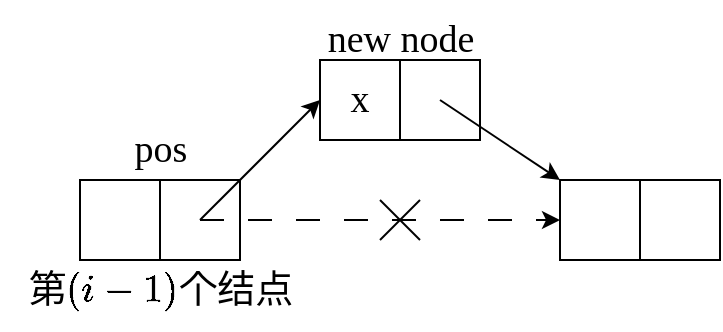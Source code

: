 <mxfile>
    <diagram id="5y83DS0szY8npJdOLln3" name="第 1 页">
        <mxGraphModel dx="661" dy="370" grid="1" gridSize="10" guides="1" tooltips="1" connect="1" arrows="1" fold="1" page="1" pageScale="1" pageWidth="827" pageHeight="1169" math="1" shadow="0">
            <root>
                <mxCell id="0"/>
                <mxCell id="1" parent="0"/>
                <mxCell id="2" value="" style="rounded=0;whiteSpace=wrap;html=1;fontFamily=Times New Roman;fontSize=19;" parent="1" vertex="1">
                    <mxGeometry x="160" y="160" width="40" height="40" as="geometry"/>
                </mxCell>
                <mxCell id="3" value="" style="rounded=0;whiteSpace=wrap;html=1;fontFamily=Times New Roman;fontSize=19;" parent="1" vertex="1">
                    <mxGeometry x="200" y="160" width="40" height="40" as="geometry"/>
                </mxCell>
                <mxCell id="4" value="" style="rounded=0;whiteSpace=wrap;html=1;fontFamily=Times New Roman;fontSize=19;" parent="1" vertex="1">
                    <mxGeometry x="400" y="160" width="40" height="40" as="geometry"/>
                </mxCell>
                <mxCell id="5" value="" style="rounded=0;whiteSpace=wrap;html=1;fontFamily=Times New Roman;fontSize=19;" parent="1" vertex="1">
                    <mxGeometry x="440" y="160" width="40" height="40" as="geometry"/>
                </mxCell>
                <mxCell id="6" value="&lt;font style=&quot;font-size: 19px;&quot;&gt;x&lt;/font&gt;" style="rounded=0;whiteSpace=wrap;html=1;fontFamily=Times New Roman;fontSize=19;" parent="1" vertex="1">
                    <mxGeometry x="280" y="100" width="40" height="40" as="geometry"/>
                </mxCell>
                <mxCell id="7" value="" style="rounded=0;whiteSpace=wrap;html=1;fontFamily=Times New Roman;fontSize=19;" parent="1" vertex="1">
                    <mxGeometry x="320" y="100" width="40" height="40" as="geometry"/>
                </mxCell>
                <mxCell id="11" value="" style="group;fontFamily=Times New Roman;fontSize=19;" parent="1" vertex="1" connectable="0">
                    <mxGeometry x="310" y="170" width="20" height="20" as="geometry"/>
                </mxCell>
                <mxCell id="9" value="" style="endArrow=none;html=1;fontFamily=Times New Roman;fontSize=19;" parent="11" edge="1">
                    <mxGeometry width="50" height="50" relative="1" as="geometry">
                        <mxPoint y="20" as="sourcePoint"/>
                        <mxPoint x="20" as="targetPoint"/>
                    </mxGeometry>
                </mxCell>
                <mxCell id="10" value="" style="endArrow=none;html=1;fontFamily=Times New Roman;fontSize=19;" parent="11" edge="1">
                    <mxGeometry width="50" height="50" relative="1" as="geometry">
                        <mxPoint as="sourcePoint"/>
                        <mxPoint x="20" y="20" as="targetPoint"/>
                    </mxGeometry>
                </mxCell>
                <mxCell id="12" value="&lt;font style=&quot;font-size: 19px;&quot;&gt;pos&lt;/font&gt;" style="text;html=1;align=center;verticalAlign=middle;resizable=0;points=[];autosize=1;strokeColor=none;fillColor=none;fontFamily=Times New Roman;fontSize=19;" parent="1" vertex="1">
                    <mxGeometry x="175" y="125" width="50" height="40" as="geometry"/>
                </mxCell>
                <mxCell id="8" style="edgeStyle=none;html=1;entryX=0;entryY=0.5;entryDx=0;entryDy=0;dashed=1;dashPattern=12 12;fontFamily=Times New Roman;fontSize=19;" parent="1" target="4" edge="1">
                    <mxGeometry relative="1" as="geometry">
                        <mxPoint x="220" y="180" as="sourcePoint"/>
                    </mxGeometry>
                </mxCell>
                <mxCell id="14" value="" style="endArrow=classic;html=1;fontFamily=Times New Roman;entryX=0;entryY=0.5;entryDx=0;entryDy=0;fontSize=19;" parent="1" target="6" edge="1">
                    <mxGeometry width="50" height="50" relative="1" as="geometry">
                        <mxPoint x="220" y="180" as="sourcePoint"/>
                        <mxPoint x="350" y="170" as="targetPoint"/>
                    </mxGeometry>
                </mxCell>
                <mxCell id="16" value="" style="endArrow=classic;html=1;fontFamily=Times New Roman;entryX=0;entryY=0;entryDx=0;entryDy=0;fontSize=19;" parent="1" target="4" edge="1">
                    <mxGeometry width="50" height="50" relative="1" as="geometry">
                        <mxPoint x="340" y="120" as="sourcePoint"/>
                        <mxPoint x="350" y="170" as="targetPoint"/>
                    </mxGeometry>
                </mxCell>
                <mxCell id="18" value="new node" style="text;html=1;align=center;verticalAlign=middle;resizable=0;points=[];autosize=1;strokeColor=none;fillColor=none;fontFamily=Times New Roman;fontSize=19;" parent="1" vertex="1">
                    <mxGeometry x="270" y="70" width="100" height="40" as="geometry"/>
                </mxCell>
                <mxCell id="13" value="第\((i-1)\)个结点" style="text;html=1;align=center;verticalAlign=middle;resizable=0;points=[];autosize=1;strokeColor=none;fillColor=none;fontFamily=Times New Roman;fontSize=19;" parent="1" vertex="1">
                    <mxGeometry x="120" y="195" width="160" height="40" as="geometry"/>
                </mxCell>
            </root>
        </mxGraphModel>
    </diagram>
</mxfile>